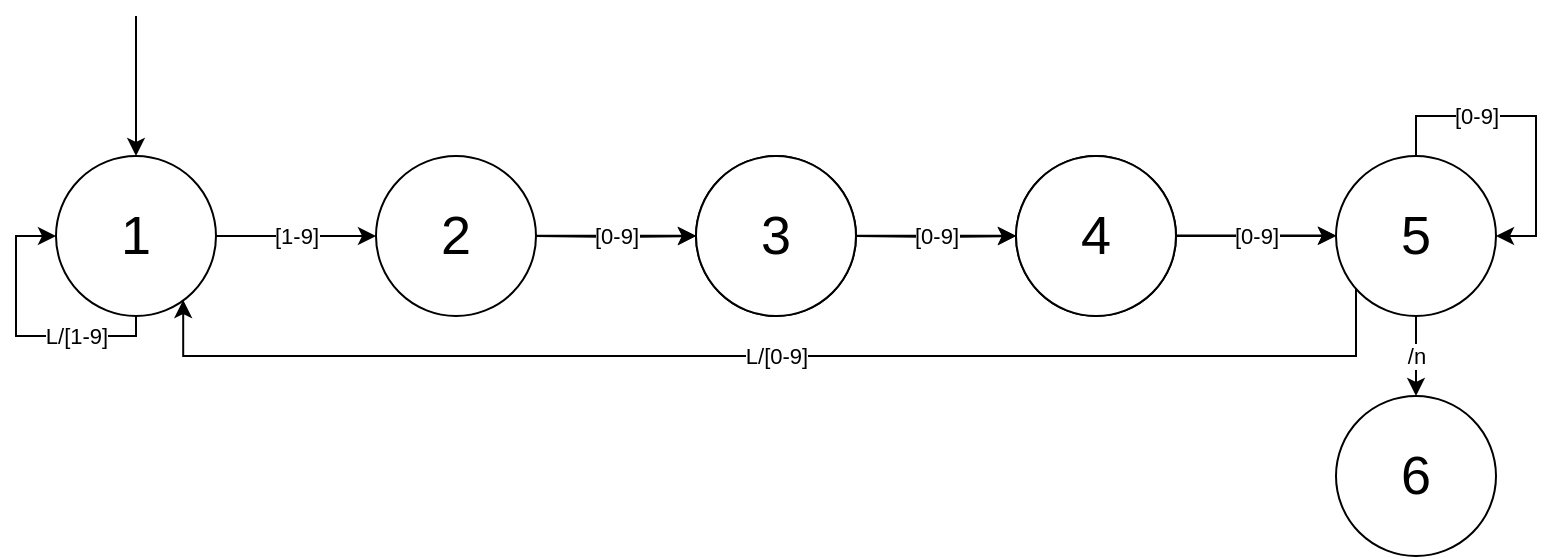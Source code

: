 <mxfile version="21.6.8" type="device">
  <diagram name="Страница — 1" id="KP5ABt8MgDtNz9owwMte">
    <mxGraphModel dx="989" dy="1698" grid="1" gridSize="10" guides="1" tooltips="1" connect="1" arrows="1" fold="1" page="1" pageScale="1" pageWidth="827" pageHeight="1169" math="0" shadow="0">
      <root>
        <mxCell id="0" />
        <mxCell id="1" parent="0" />
        <mxCell id="loeBcmVhwhOljXZaUw20-4" value="[1-9]" style="edgeStyle=orthogonalEdgeStyle;rounded=0;orthogonalLoop=1;jettySize=auto;html=1;" edge="1" parent="1" source="loeBcmVhwhOljXZaUw20-1">
          <mxGeometry x="-0.005" relative="1" as="geometry">
            <mxPoint x="200" y="80" as="targetPoint" />
            <mxPoint as="offset" />
          </mxGeometry>
        </mxCell>
        <mxCell id="loeBcmVhwhOljXZaUw20-1" value="1" style="ellipse;whiteSpace=wrap;html=1;aspect=fixed;fontSize=27;" vertex="1" parent="1">
          <mxGeometry x="40" y="40" width="80" height="80" as="geometry" />
        </mxCell>
        <mxCell id="loeBcmVhwhOljXZaUw20-2" value="" style="endArrow=classic;html=1;rounded=0;entryX=0.5;entryY=0;entryDx=0;entryDy=0;" edge="1" parent="1" target="loeBcmVhwhOljXZaUw20-1">
          <mxGeometry width="50" height="50" relative="1" as="geometry">
            <mxPoint x="80" y="-30" as="sourcePoint" />
            <mxPoint x="170" y="70" as="targetPoint" />
          </mxGeometry>
        </mxCell>
        <mxCell id="loeBcmVhwhOljXZaUw20-6" value="" style="edgeStyle=orthogonalEdgeStyle;rounded=0;orthogonalLoop=1;jettySize=auto;html=1;" edge="1" parent="1" target="loeBcmVhwhOljXZaUw20-5">
          <mxGeometry relative="1" as="geometry">
            <mxPoint x="280" y="80" as="sourcePoint" />
          </mxGeometry>
        </mxCell>
        <mxCell id="loeBcmVhwhOljXZaUw20-5" value="" style="ellipse;whiteSpace=wrap;html=1;aspect=fixed;" vertex="1" parent="1">
          <mxGeometry x="360" y="40" width="80" height="80" as="geometry" />
        </mxCell>
        <mxCell id="loeBcmVhwhOljXZaUw20-7" value="[0-9]" style="edgeStyle=orthogonalEdgeStyle;rounded=0;orthogonalLoop=1;jettySize=auto;html=1;" edge="1" parent="1">
          <mxGeometry relative="1" as="geometry">
            <mxPoint x="280" y="79.88" as="sourcePoint" />
            <mxPoint x="360" y="79.88" as="targetPoint" />
            <mxPoint as="offset" />
          </mxGeometry>
        </mxCell>
        <mxCell id="loeBcmVhwhOljXZaUw20-8" value="" style="edgeStyle=orthogonalEdgeStyle;rounded=0;orthogonalLoop=1;jettySize=auto;html=1;" edge="1" parent="1" target="loeBcmVhwhOljXZaUw20-9">
          <mxGeometry relative="1" as="geometry">
            <mxPoint x="440" y="80" as="sourcePoint" />
          </mxGeometry>
        </mxCell>
        <mxCell id="loeBcmVhwhOljXZaUw20-9" value="" style="ellipse;whiteSpace=wrap;html=1;aspect=fixed;" vertex="1" parent="1">
          <mxGeometry x="520" y="40" width="80" height="80" as="geometry" />
        </mxCell>
        <mxCell id="loeBcmVhwhOljXZaUw20-10" value="[0-9]" style="edgeStyle=orthogonalEdgeStyle;rounded=0;orthogonalLoop=1;jettySize=auto;html=1;" edge="1" parent="1">
          <mxGeometry relative="1" as="geometry">
            <mxPoint x="440" y="79.88" as="sourcePoint" />
            <mxPoint x="520" y="79.88" as="targetPoint" />
            <mxPoint as="offset" />
          </mxGeometry>
        </mxCell>
        <mxCell id="loeBcmVhwhOljXZaUw20-11" value="2" style="ellipse;whiteSpace=wrap;html=1;aspect=fixed;fontSize=27;" vertex="1" parent="1">
          <mxGeometry x="200" y="40" width="80" height="80" as="geometry" />
        </mxCell>
        <mxCell id="loeBcmVhwhOljXZaUw20-12" value="3" style="ellipse;whiteSpace=wrap;html=1;aspect=fixed;fontSize=27;" vertex="1" parent="1">
          <mxGeometry x="360" y="40" width="80" height="80" as="geometry" />
        </mxCell>
        <mxCell id="loeBcmVhwhOljXZaUw20-15" value="" style="edgeStyle=orthogonalEdgeStyle;rounded=0;orthogonalLoop=1;jettySize=auto;html=1;" edge="1" parent="1" source="loeBcmVhwhOljXZaUw20-13" target="loeBcmVhwhOljXZaUw20-14">
          <mxGeometry relative="1" as="geometry" />
        </mxCell>
        <mxCell id="loeBcmVhwhOljXZaUw20-13" value="4" style="ellipse;whiteSpace=wrap;html=1;aspect=fixed;fontSize=27;" vertex="1" parent="1">
          <mxGeometry x="520" y="40" width="80" height="80" as="geometry" />
        </mxCell>
        <mxCell id="loeBcmVhwhOljXZaUw20-18" value="[0-9]" style="edgeStyle=orthogonalEdgeStyle;rounded=0;orthogonalLoop=1;jettySize=auto;html=1;entryX=1;entryY=0.5;entryDx=0;entryDy=0;" edge="1" parent="1" source="loeBcmVhwhOljXZaUw20-14" target="loeBcmVhwhOljXZaUw20-14">
          <mxGeometry x="-0.376" relative="1" as="geometry">
            <mxPoint x="840" y="80" as="targetPoint" />
            <Array as="points">
              <mxPoint x="720" y="20" />
              <mxPoint x="780" y="20" />
              <mxPoint x="780" y="80" />
            </Array>
            <mxPoint as="offset" />
          </mxGeometry>
        </mxCell>
        <mxCell id="loeBcmVhwhOljXZaUw20-20" value="L/[0-9]" style="edgeStyle=orthogonalEdgeStyle;rounded=0;orthogonalLoop=1;jettySize=auto;html=1;entryX=0.795;entryY=0.9;entryDx=0;entryDy=0;entryPerimeter=0;" edge="1" parent="1" source="loeBcmVhwhOljXZaUw20-14" target="loeBcmVhwhOljXZaUw20-1">
          <mxGeometry relative="1" as="geometry">
            <Array as="points">
              <mxPoint x="690" y="140" />
              <mxPoint x="104" y="140" />
            </Array>
          </mxGeometry>
        </mxCell>
        <mxCell id="loeBcmVhwhOljXZaUw20-24" value="/n" style="edgeStyle=orthogonalEdgeStyle;rounded=0;orthogonalLoop=1;jettySize=auto;html=1;" edge="1" parent="1" source="loeBcmVhwhOljXZaUw20-14" target="loeBcmVhwhOljXZaUw20-19">
          <mxGeometry relative="1" as="geometry">
            <Array as="points">
              <mxPoint x="720" y="160" />
              <mxPoint x="720" y="160" />
            </Array>
          </mxGeometry>
        </mxCell>
        <mxCell id="loeBcmVhwhOljXZaUw20-14" value="5" style="ellipse;whiteSpace=wrap;html=1;aspect=fixed;fontSize=27;" vertex="1" parent="1">
          <mxGeometry x="680" y="40" width="80" height="80" as="geometry" />
        </mxCell>
        <mxCell id="loeBcmVhwhOljXZaUw20-16" value="[0-9]" style="edgeStyle=orthogonalEdgeStyle;rounded=0;orthogonalLoop=1;jettySize=auto;html=1;" edge="1" parent="1">
          <mxGeometry relative="1" as="geometry">
            <mxPoint x="600" y="79.71" as="sourcePoint" />
            <mxPoint x="680" y="79.71" as="targetPoint" />
            <mxPoint as="offset" />
          </mxGeometry>
        </mxCell>
        <mxCell id="loeBcmVhwhOljXZaUw20-19" value="6" style="ellipse;whiteSpace=wrap;html=1;aspect=fixed;fontSize=27;" vertex="1" parent="1">
          <mxGeometry x="680" y="160" width="80" height="80" as="geometry" />
        </mxCell>
        <mxCell id="loeBcmVhwhOljXZaUw20-23" value="L/[1-9]" style="endArrow=classic;html=1;rounded=0;exitX=0.5;exitY=1;exitDx=0;exitDy=0;entryX=0;entryY=0.5;entryDx=0;entryDy=0;" edge="1" parent="1" source="loeBcmVhwhOljXZaUw20-1" target="loeBcmVhwhOljXZaUw20-1">
          <mxGeometry x="-0.429" width="50" height="50" relative="1" as="geometry">
            <mxPoint x="170" y="130" as="sourcePoint" />
            <mxPoint x="20" y="80" as="targetPoint" />
            <Array as="points">
              <mxPoint x="80" y="130" />
              <mxPoint x="20" y="130" />
              <mxPoint x="20" y="120" />
              <mxPoint x="20" y="100" />
              <mxPoint x="20" y="80" />
            </Array>
            <mxPoint as="offset" />
          </mxGeometry>
        </mxCell>
      </root>
    </mxGraphModel>
  </diagram>
</mxfile>

